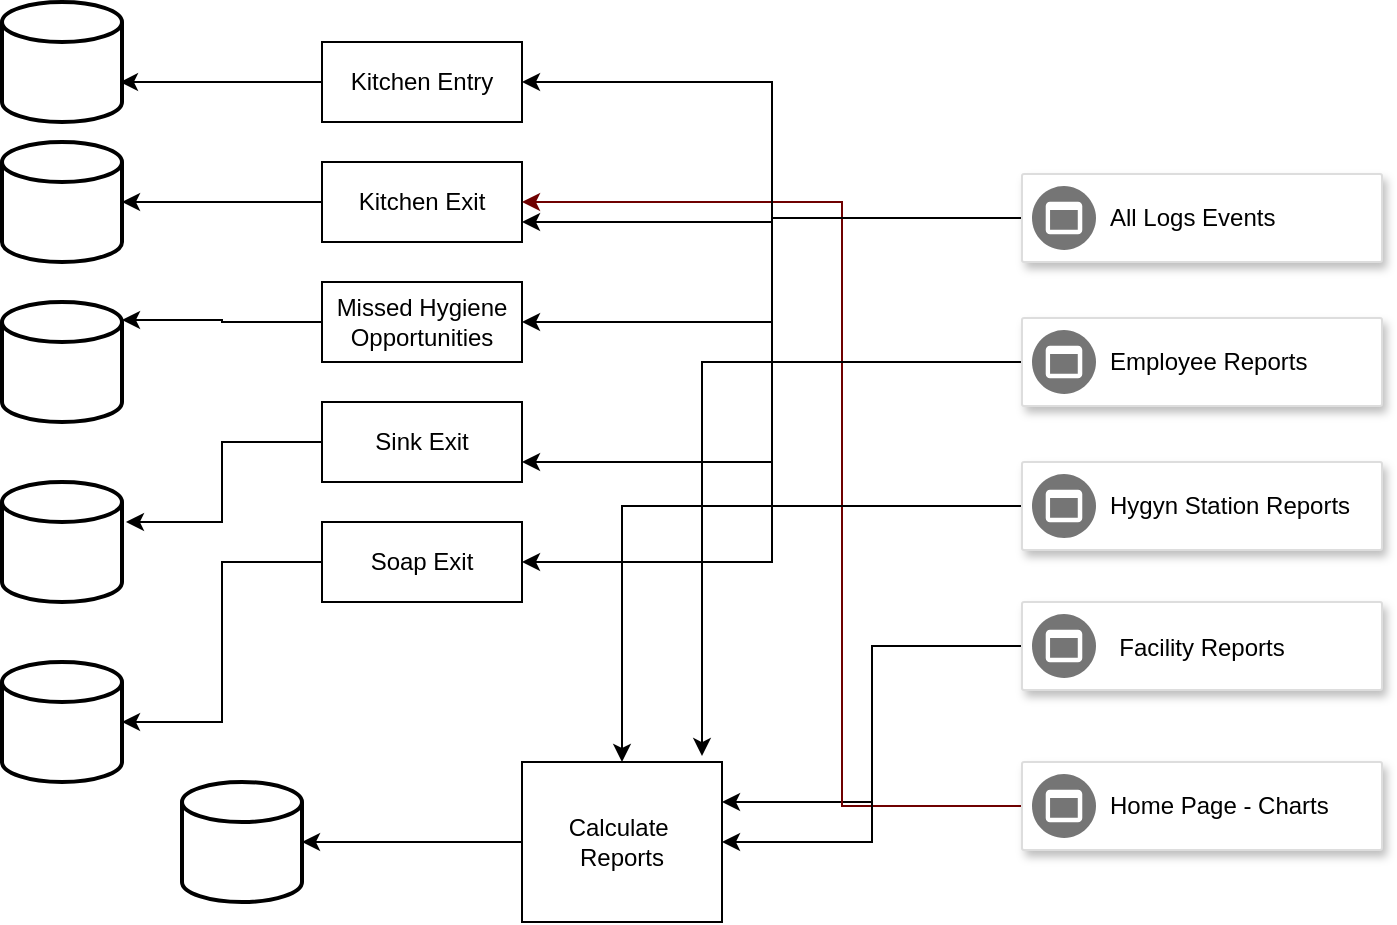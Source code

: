 <mxfile version="20.6.0" type="github">
  <diagram id="wupjATQaynuKS3Yh0xWx" name="Sayfa -1">
    <mxGraphModel dx="1426" dy="737" grid="1" gridSize="10" guides="1" tooltips="1" connect="1" arrows="1" fold="1" page="1" pageScale="1" pageWidth="827" pageHeight="1169" math="0" shadow="0">
      <root>
        <mxCell id="0" />
        <mxCell id="1" parent="0" />
        <mxCell id="yhUPi2XCXw30jilLTpxJ-1" value="" style="strokeWidth=2;html=1;shape=mxgraph.flowchart.database;whiteSpace=wrap;" vertex="1" parent="1">
          <mxGeometry x="30" y="40" width="60" height="60" as="geometry" />
        </mxCell>
        <mxCell id="yhUPi2XCXw30jilLTpxJ-2" value="" style="strokeWidth=2;html=1;shape=mxgraph.flowchart.database;whiteSpace=wrap;" vertex="1" parent="1">
          <mxGeometry x="30" y="110" width="60" height="60" as="geometry" />
        </mxCell>
        <mxCell id="yhUPi2XCXw30jilLTpxJ-3" value="" style="strokeWidth=2;html=1;shape=mxgraph.flowchart.database;whiteSpace=wrap;" vertex="1" parent="1">
          <mxGeometry x="30" y="190" width="60" height="60" as="geometry" />
        </mxCell>
        <mxCell id="yhUPi2XCXw30jilLTpxJ-4" value="" style="strokeWidth=2;html=1;shape=mxgraph.flowchart.database;whiteSpace=wrap;" vertex="1" parent="1">
          <mxGeometry x="30" y="280" width="60" height="60" as="geometry" />
        </mxCell>
        <mxCell id="yhUPi2XCXw30jilLTpxJ-5" value="" style="strokeWidth=2;html=1;shape=mxgraph.flowchart.database;whiteSpace=wrap;" vertex="1" parent="1">
          <mxGeometry x="120" y="430" width="60" height="60" as="geometry" />
        </mxCell>
        <mxCell id="yhUPi2XCXw30jilLTpxJ-31" style="edgeStyle=orthogonalEdgeStyle;rounded=0;orthogonalLoop=1;jettySize=auto;html=1;entryX=0.983;entryY=0.667;entryDx=0;entryDy=0;entryPerimeter=0;" edge="1" parent="1" source="yhUPi2XCXw30jilLTpxJ-6" target="yhUPi2XCXw30jilLTpxJ-1">
          <mxGeometry relative="1" as="geometry" />
        </mxCell>
        <mxCell id="yhUPi2XCXw30jilLTpxJ-6" value="Kitchen Entry" style="whiteSpace=wrap;html=1;align=center;" vertex="1" parent="1">
          <mxGeometry x="190" y="60" width="100" height="40" as="geometry" />
        </mxCell>
        <mxCell id="yhUPi2XCXw30jilLTpxJ-32" style="edgeStyle=orthogonalEdgeStyle;rounded=0;orthogonalLoop=1;jettySize=auto;html=1;exitX=0;exitY=0.5;exitDx=0;exitDy=0;" edge="1" parent="1" source="yhUPi2XCXw30jilLTpxJ-7" target="yhUPi2XCXw30jilLTpxJ-2">
          <mxGeometry relative="1" as="geometry" />
        </mxCell>
        <mxCell id="yhUPi2XCXw30jilLTpxJ-7" value="Kitchen Exit" style="whiteSpace=wrap;html=1;align=center;" vertex="1" parent="1">
          <mxGeometry x="190" y="120" width="100" height="40" as="geometry" />
        </mxCell>
        <mxCell id="yhUPi2XCXw30jilLTpxJ-33" style="edgeStyle=orthogonalEdgeStyle;rounded=0;orthogonalLoop=1;jettySize=auto;html=1;entryX=1;entryY=0.15;entryDx=0;entryDy=0;entryPerimeter=0;" edge="1" parent="1" source="yhUPi2XCXw30jilLTpxJ-8" target="yhUPi2XCXw30jilLTpxJ-3">
          <mxGeometry relative="1" as="geometry" />
        </mxCell>
        <mxCell id="yhUPi2XCXw30jilLTpxJ-8" value="Missed Hygiene Opportunities" style="whiteSpace=wrap;html=1;align=center;" vertex="1" parent="1">
          <mxGeometry x="190" y="180" width="100" height="40" as="geometry" />
        </mxCell>
        <mxCell id="yhUPi2XCXw30jilLTpxJ-34" style="edgeStyle=orthogonalEdgeStyle;rounded=0;orthogonalLoop=1;jettySize=auto;html=1;entryX=1.033;entryY=0.333;entryDx=0;entryDy=0;entryPerimeter=0;" edge="1" parent="1" source="yhUPi2XCXw30jilLTpxJ-9" target="yhUPi2XCXw30jilLTpxJ-4">
          <mxGeometry relative="1" as="geometry" />
        </mxCell>
        <mxCell id="yhUPi2XCXw30jilLTpxJ-9" value="Sink Exit" style="whiteSpace=wrap;html=1;align=center;" vertex="1" parent="1">
          <mxGeometry x="190" y="240" width="100" height="40" as="geometry" />
        </mxCell>
        <mxCell id="yhUPi2XCXw30jilLTpxJ-36" style="edgeStyle=orthogonalEdgeStyle;rounded=0;orthogonalLoop=1;jettySize=auto;html=1;entryX=1;entryY=0.5;entryDx=0;entryDy=0;entryPerimeter=0;" edge="1" parent="1" source="yhUPi2XCXw30jilLTpxJ-10" target="yhUPi2XCXw30jilLTpxJ-35">
          <mxGeometry relative="1" as="geometry" />
        </mxCell>
        <mxCell id="yhUPi2XCXw30jilLTpxJ-10" value="Soap Exit" style="whiteSpace=wrap;html=1;align=center;" vertex="1" parent="1">
          <mxGeometry x="190" y="300" width="100" height="40" as="geometry" />
        </mxCell>
        <mxCell id="yhUPi2XCXw30jilLTpxJ-37" style="edgeStyle=orthogonalEdgeStyle;rounded=0;orthogonalLoop=1;jettySize=auto;html=1;entryX=1;entryY=0.5;entryDx=0;entryDy=0;entryPerimeter=0;" edge="1" parent="1" source="yhUPi2XCXw30jilLTpxJ-11" target="yhUPi2XCXw30jilLTpxJ-5">
          <mxGeometry relative="1" as="geometry" />
        </mxCell>
        <mxCell id="yhUPi2XCXw30jilLTpxJ-11" value="Calculate&amp;nbsp; Reports" style="whiteSpace=wrap;html=1;align=center;" vertex="1" parent="1">
          <mxGeometry x="290" y="420" width="100" height="80" as="geometry" />
        </mxCell>
        <mxCell id="yhUPi2XCXw30jilLTpxJ-49" style="edgeStyle=orthogonalEdgeStyle;rounded=0;orthogonalLoop=1;jettySize=auto;html=1;entryX=1;entryY=0.25;entryDx=0;entryDy=0;" edge="1" parent="1" source="yhUPi2XCXw30jilLTpxJ-12" target="yhUPi2XCXw30jilLTpxJ-11">
          <mxGeometry relative="1" as="geometry" />
        </mxCell>
        <mxCell id="yhUPi2XCXw30jilLTpxJ-50" style="edgeStyle=orthogonalEdgeStyle;rounded=0;orthogonalLoop=1;jettySize=auto;html=1;entryX=1;entryY=0.5;entryDx=0;entryDy=0;fillColor=#a20025;strokeColor=#6F0000;" edge="1" parent="1" source="yhUPi2XCXw30jilLTpxJ-12" target="yhUPi2XCXw30jilLTpxJ-7">
          <mxGeometry relative="1" as="geometry">
            <Array as="points">
              <mxPoint x="450" y="442" />
              <mxPoint x="450" y="140" />
            </Array>
          </mxGeometry>
        </mxCell>
        <mxCell id="yhUPi2XCXw30jilLTpxJ-12" value="" style="strokeColor=#dddddd;shadow=1;strokeWidth=1;rounded=1;absoluteArcSize=1;arcSize=2;" vertex="1" parent="1">
          <mxGeometry x="540" y="420" width="180" height="44" as="geometry" />
        </mxCell>
        <mxCell id="yhUPi2XCXw30jilLTpxJ-13" value="Home Page - Charts&lt;br&gt;" style="sketch=0;dashed=0;connectable=0;html=1;fillColor=#757575;strokeColor=none;shape=mxgraph.gcp2.frontend_platform_services;part=1;labelPosition=right;verticalLabelPosition=middle;align=left;verticalAlign=middle;spacingLeft=5;fontSize=12;" vertex="1" parent="yhUPi2XCXw30jilLTpxJ-12">
          <mxGeometry y="0.5" width="32" height="32" relative="1" as="geometry">
            <mxPoint x="5" y="-16" as="offset" />
          </mxGeometry>
        </mxCell>
        <mxCell id="yhUPi2XCXw30jilLTpxJ-43" style="edgeStyle=orthogonalEdgeStyle;rounded=0;orthogonalLoop=1;jettySize=auto;html=1;entryX=1;entryY=0.75;entryDx=0;entryDy=0;" edge="1" parent="1" source="yhUPi2XCXw30jilLTpxJ-17" target="yhUPi2XCXw30jilLTpxJ-9">
          <mxGeometry relative="1" as="geometry" />
        </mxCell>
        <mxCell id="yhUPi2XCXw30jilLTpxJ-44" style="edgeStyle=orthogonalEdgeStyle;rounded=0;orthogonalLoop=1;jettySize=auto;html=1;entryX=1;entryY=0.75;entryDx=0;entryDy=0;" edge="1" parent="1" source="yhUPi2XCXw30jilLTpxJ-17" target="yhUPi2XCXw30jilLTpxJ-7">
          <mxGeometry relative="1" as="geometry" />
        </mxCell>
        <mxCell id="yhUPi2XCXw30jilLTpxJ-45" style="edgeStyle=orthogonalEdgeStyle;rounded=0;orthogonalLoop=1;jettySize=auto;html=1;entryX=1;entryY=0.5;entryDx=0;entryDy=0;" edge="1" parent="1" source="yhUPi2XCXw30jilLTpxJ-17" target="yhUPi2XCXw30jilLTpxJ-8">
          <mxGeometry relative="1" as="geometry" />
        </mxCell>
        <mxCell id="yhUPi2XCXw30jilLTpxJ-46" style="edgeStyle=orthogonalEdgeStyle;rounded=0;orthogonalLoop=1;jettySize=auto;html=1;entryX=1;entryY=0.5;entryDx=0;entryDy=0;" edge="1" parent="1" source="yhUPi2XCXw30jilLTpxJ-17" target="yhUPi2XCXw30jilLTpxJ-6">
          <mxGeometry relative="1" as="geometry" />
        </mxCell>
        <mxCell id="yhUPi2XCXw30jilLTpxJ-47" style="edgeStyle=orthogonalEdgeStyle;rounded=0;orthogonalLoop=1;jettySize=auto;html=1;entryX=1;entryY=0.5;entryDx=0;entryDy=0;" edge="1" parent="1" source="yhUPi2XCXw30jilLTpxJ-17" target="yhUPi2XCXw30jilLTpxJ-10">
          <mxGeometry relative="1" as="geometry" />
        </mxCell>
        <mxCell id="yhUPi2XCXw30jilLTpxJ-17" value="" style="strokeColor=#dddddd;shadow=1;strokeWidth=1;rounded=1;absoluteArcSize=1;arcSize=2;" vertex="1" parent="1">
          <mxGeometry x="540" y="126" width="180" height="44" as="geometry" />
        </mxCell>
        <mxCell id="yhUPi2XCXw30jilLTpxJ-18" value="All Logs Events" style="sketch=0;dashed=0;connectable=0;html=1;fillColor=#757575;strokeColor=none;shape=mxgraph.gcp2.frontend_platform_services;part=1;labelPosition=right;verticalLabelPosition=middle;align=left;verticalAlign=middle;spacingLeft=5;fontSize=12;" vertex="1" parent="yhUPi2XCXw30jilLTpxJ-17">
          <mxGeometry y="0.5" width="32" height="32" relative="1" as="geometry">
            <mxPoint x="5" y="-16" as="offset" />
          </mxGeometry>
        </mxCell>
        <mxCell id="yhUPi2XCXw30jilLTpxJ-48" style="edgeStyle=orthogonalEdgeStyle;rounded=0;orthogonalLoop=1;jettySize=auto;html=1;entryX=0.9;entryY=-0.037;entryDx=0;entryDy=0;entryPerimeter=0;" edge="1" parent="1" source="yhUPi2XCXw30jilLTpxJ-19" target="yhUPi2XCXw30jilLTpxJ-11">
          <mxGeometry relative="1" as="geometry" />
        </mxCell>
        <mxCell id="yhUPi2XCXw30jilLTpxJ-19" value="" style="strokeColor=#dddddd;shadow=1;strokeWidth=1;rounded=1;absoluteArcSize=1;arcSize=2;" vertex="1" parent="1">
          <mxGeometry x="540" y="198" width="180" height="44" as="geometry" />
        </mxCell>
        <mxCell id="yhUPi2XCXw30jilLTpxJ-20" value="Employee Reports" style="sketch=0;dashed=0;connectable=0;html=1;fillColor=#757575;strokeColor=none;shape=mxgraph.gcp2.frontend_platform_services;part=1;labelPosition=right;verticalLabelPosition=middle;align=left;verticalAlign=middle;spacingLeft=5;fontSize=12;" vertex="1" parent="yhUPi2XCXw30jilLTpxJ-19">
          <mxGeometry y="0.5" width="32" height="32" relative="1" as="geometry">
            <mxPoint x="5" y="-16" as="offset" />
          </mxGeometry>
        </mxCell>
        <mxCell id="yhUPi2XCXw30jilLTpxJ-30" style="edgeStyle=orthogonalEdgeStyle;rounded=0;orthogonalLoop=1;jettySize=auto;html=1;" edge="1" parent="1" source="yhUPi2XCXw30jilLTpxJ-21" target="yhUPi2XCXw30jilLTpxJ-11">
          <mxGeometry relative="1" as="geometry" />
        </mxCell>
        <mxCell id="yhUPi2XCXw30jilLTpxJ-21" value="" style="strokeColor=#dddddd;shadow=1;strokeWidth=1;rounded=1;absoluteArcSize=1;arcSize=2;" vertex="1" parent="1">
          <mxGeometry x="540" y="270" width="180" height="44" as="geometry" />
        </mxCell>
        <mxCell id="yhUPi2XCXw30jilLTpxJ-22" value="Hygyn Station Reports" style="sketch=0;dashed=0;connectable=0;html=1;fillColor=#757575;strokeColor=none;shape=mxgraph.gcp2.frontend_platform_services;part=1;labelPosition=right;verticalLabelPosition=middle;align=left;verticalAlign=middle;spacingLeft=5;fontSize=12;" vertex="1" parent="yhUPi2XCXw30jilLTpxJ-21">
          <mxGeometry y="0.5" width="32" height="32" relative="1" as="geometry">
            <mxPoint x="5" y="-16" as="offset" />
          </mxGeometry>
        </mxCell>
        <mxCell id="yhUPi2XCXw30jilLTpxJ-25" style="edgeStyle=orthogonalEdgeStyle;rounded=0;orthogonalLoop=1;jettySize=auto;html=1;entryX=1;entryY=0.5;entryDx=0;entryDy=0;" edge="1" parent="1" source="yhUPi2XCXw30jilLTpxJ-23" target="yhUPi2XCXw30jilLTpxJ-11">
          <mxGeometry relative="1" as="geometry" />
        </mxCell>
        <mxCell id="yhUPi2XCXw30jilLTpxJ-23" value="Facility Reports" style="strokeColor=#dddddd;shadow=1;strokeWidth=1;rounded=1;absoluteArcSize=1;arcSize=2;" vertex="1" parent="1">
          <mxGeometry x="540" y="340" width="180" height="44" as="geometry" />
        </mxCell>
        <mxCell id="yhUPi2XCXw30jilLTpxJ-24" value="" style="sketch=0;dashed=0;connectable=0;html=1;fillColor=#757575;strokeColor=none;shape=mxgraph.gcp2.frontend_platform_services;part=1;labelPosition=right;verticalLabelPosition=middle;align=left;verticalAlign=middle;spacingLeft=5;fontSize=12;" vertex="1" parent="yhUPi2XCXw30jilLTpxJ-23">
          <mxGeometry y="0.5" width="32" height="32" relative="1" as="geometry">
            <mxPoint x="5" y="-16" as="offset" />
          </mxGeometry>
        </mxCell>
        <mxCell id="yhUPi2XCXw30jilLTpxJ-35" value="" style="strokeWidth=2;html=1;shape=mxgraph.flowchart.database;whiteSpace=wrap;" vertex="1" parent="1">
          <mxGeometry x="30" y="370" width="60" height="60" as="geometry" />
        </mxCell>
      </root>
    </mxGraphModel>
  </diagram>
</mxfile>
